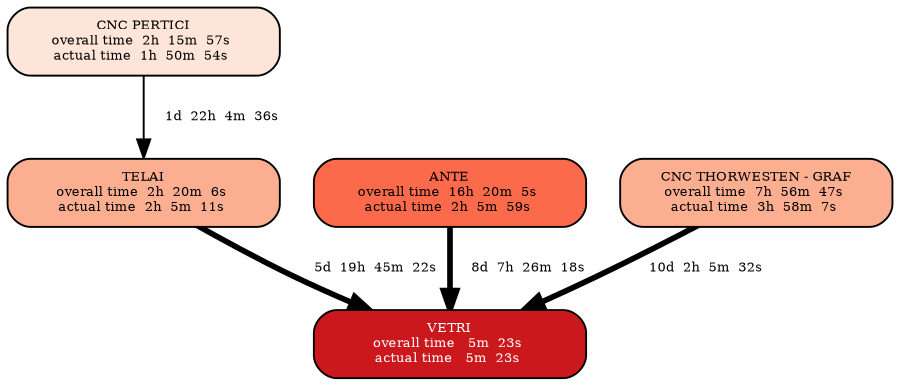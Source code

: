 digraph G {
  size="6"; 
  outputorder=edgesfirst; 
  edge[headclip=true, tailclip=false]; 
E3 [shape=box, style="filled, rounded", width=2, fontsize=7, fillcolor="/reds4/1", label="CNC PERTICI\n overall time  2h  15m  57s  \n actual time  1h  50m  54s  \n"];
E1 [shape=box, style="filled, rounded", width=2, fontsize=7, fillcolor="/reds4/3", label="ANTE\n overall time  16h  20m  5s  \n actual time  2h  5m  59s  \n"];
E5 [shape=box, style="filled, rounded", width=2, fontsize=7, fillcolor="/reds4/2", label="CNC THORWESTEN - GRAF\n overall time  7h  56m  47s  \n actual time  3h  58m  7s  \n"];
E9 [shape=box, style="filled, rounded", width=2, fontsize=7, fillcolor="/reds4/2", label="TELAI\n overall time  2h  20m  6s  \n actual time  2h  5m  11s  \n"];
E2 [shape=box, style="filled, rounded", width=2, fontsize=7, fillcolor="/reds4/4" fontcolor=white, label="VETRI\n overall time   5m  23s  \n actual time   5m  23s  \n"];
E5 -> E2 [fontsize=7, penwidth= 3  , label="     10d  2h  5m  32s "];
E1 -> E2 [fontsize=7, penwidth= 3  , label="     8d  7h  26m  18s "];
E9 -> E2 [fontsize=7, penwidth= 3  , label="     5d  19h  45m  22s "];
E3 -> E9 [fontsize=7, penwidth= 1  , label="     1d  22h  4m  36s "];
}
